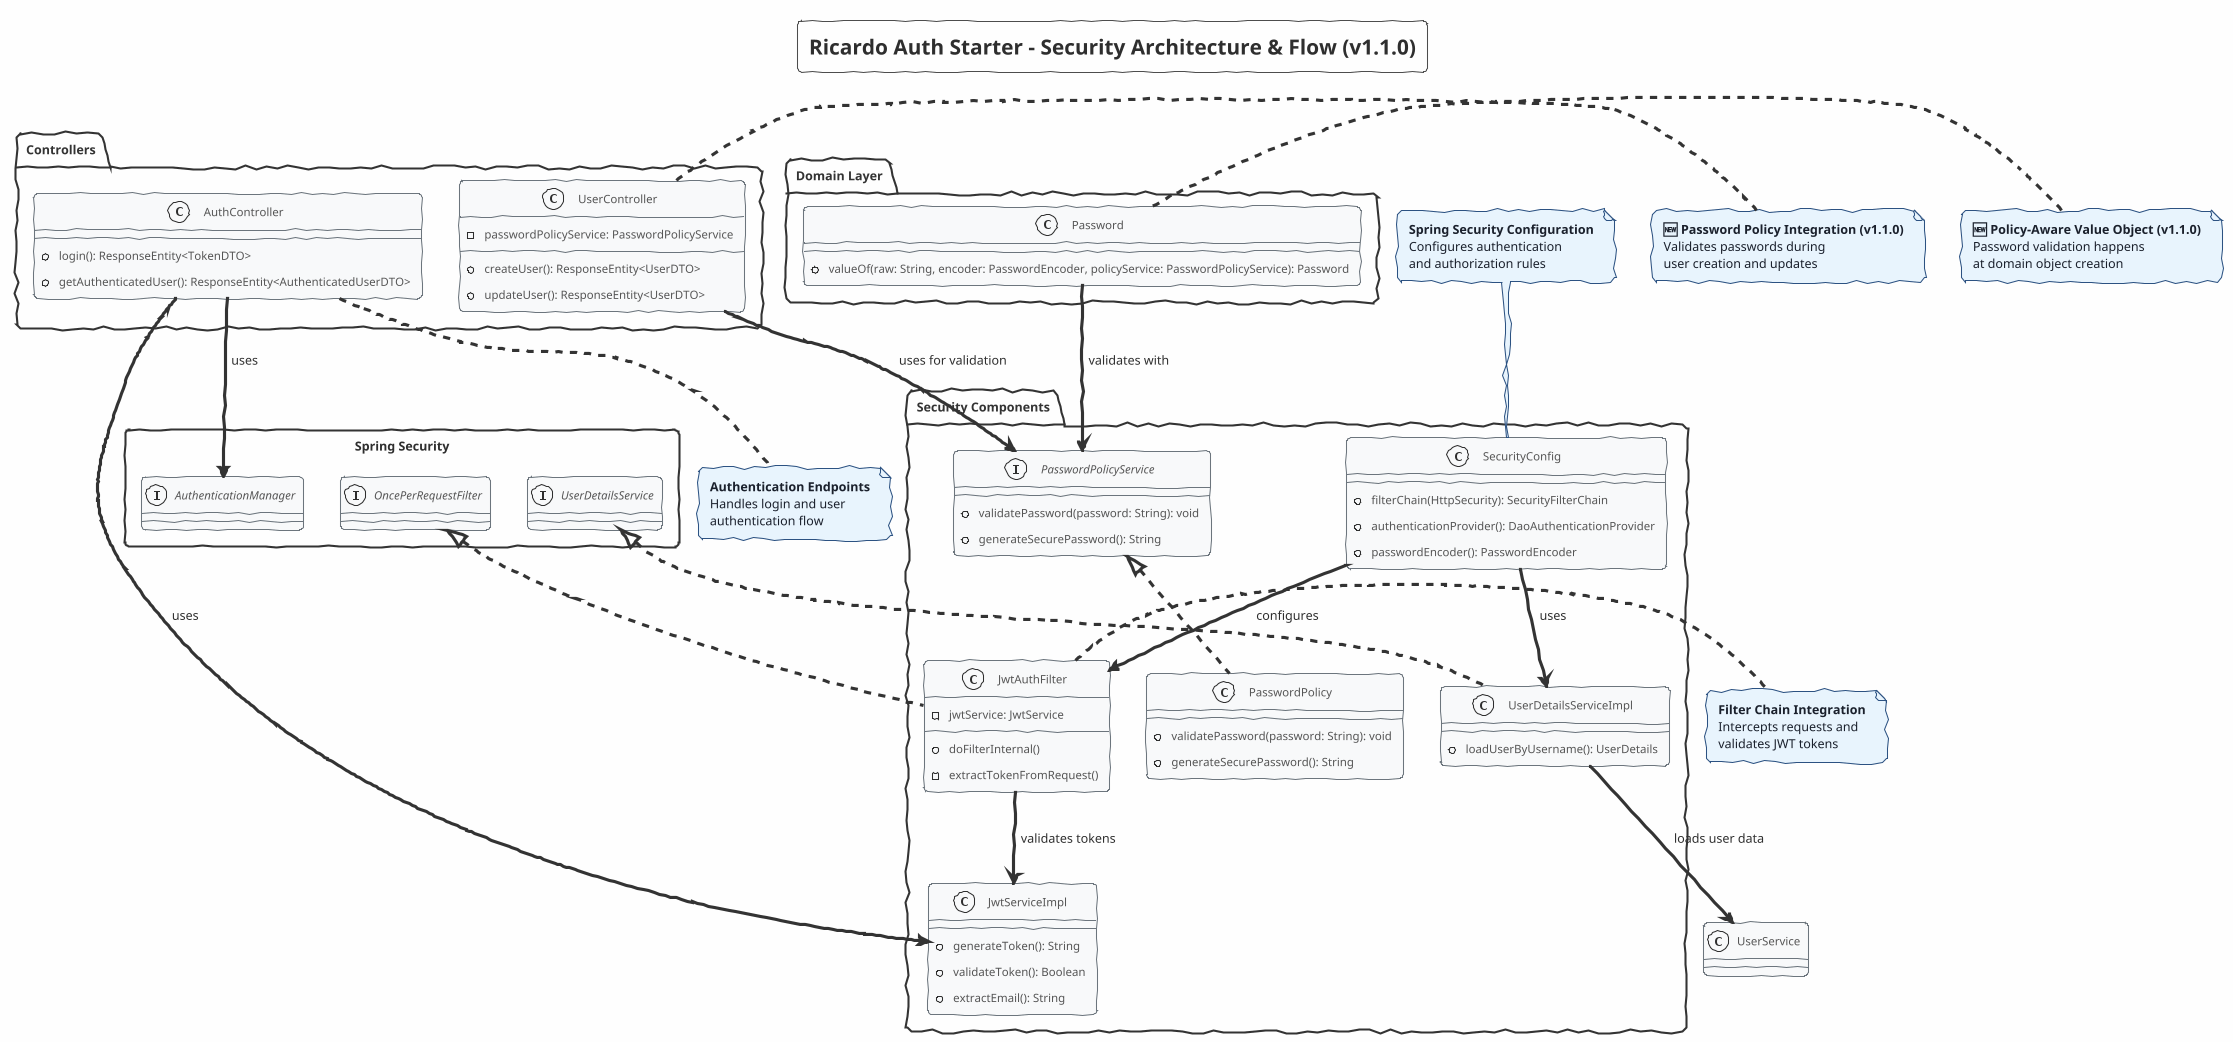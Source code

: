 @startuml Auth Starter - Security Flow

!theme sketchy-outline
skinparam backgroundColor #FEFEFE
skinparam classBackgroundColor #F8F9FA
skinparam classBorderColor #6C757D
skinparam noteBackgroundColor #E8F4FD
skinparam noteBorderColor #2C5282
skinparam noteFontColor #1A202C

title Ricardo Auth Starter - Security Architecture & Flow (v1.1.0)

package "Security Components" {
    class JwtAuthFilter {
        -jwtService: JwtService
        +doFilterInternal()
        -extractTokenFromRequest()
    }
    
    class SecurityConfig {
        +filterChain(HttpSecurity): SecurityFilterChain
        +authenticationProvider(): DaoAuthenticationProvider
        +passwordEncoder(): PasswordEncoder
    }
    
    class JwtServiceImpl {
        +generateToken(): String
        +validateToken(): Boolean
        +extractEmail(): String
    }
    
    class UserDetailsServiceImpl {
        +loadUserByUsername(): UserDetails
    }
    
    ' 🆕 ADD: Password Policy Service
    interface PasswordPolicyService {
        +validatePassword(password: String): void
        +generateSecurePassword(): String
    }
    
    class PasswordPolicy {
        +validatePassword(password: String): void
        +generateSecurePassword(): String
    }
}

package "Controllers" {
    class AuthController {
        +login(): ResponseEntity<TokenDTO>
        +getAuthenticatedUser(): ResponseEntity<AuthenticatedUserDTO>
    }
    
    ' 🆕 UPDATED: UserController now uses PasswordPolicyService
    class UserController {
        -passwordPolicyService: PasswordPolicyService
        +createUser(): ResponseEntity<UserDTO>
        +updateUser(): ResponseEntity<UserDTO>
    }
}

package "Domain Layer" {
    class Password {
        +valueOf(raw: String, encoder: PasswordEncoder, policyService: PasswordPolicyService): Password
    }
}

package "Spring Security" <<Rectangle>> {
    interface OncePerRequestFilter
    interface UserDetailsService
    interface AuthenticationManager
}

' Relationships
JwtAuthFilter .up.|> OncePerRequestFilter
UserDetailsServiceImpl .up.|> UserDetailsService
PasswordPolicy .up.|> PasswordPolicyService
SecurityConfig --> JwtAuthFilter : configures
SecurityConfig --> UserDetailsServiceImpl : uses
AuthController --> JwtServiceImpl : uses
AuthController --> AuthenticationManager : uses
JwtAuthFilter --> JwtServiceImpl : validates tokens
UserDetailsServiceImpl --> UserService : loads user data

' 🆕 NEW: Password Policy Integration
UserController --> PasswordPolicyService : uses for validation
Password --> PasswordPolicyService : validates with

note right of JwtAuthFilter #E8F4FD
  **Filter Chain Integration**
  Intercepts requests and
  validates JWT tokens
end note

note top of SecurityConfig #E8F4FD
  **Spring Security Configuration**
  Configures authentication
  and authorization rules
end note

note bottom of AuthController #E8F4FD
  **Authentication Endpoints**
  Handles login and user
  authentication flow
end note

note right of UserController #E8F4FD
  **🆕 Password Policy Integration (v1.1.0)**
  Validates passwords during
  user creation and updates
end note

note left of Password #E8F4FD
  **🆕 Policy-Aware Value Object (v1.1.0)**
  Password validation happens
  at domain object creation
end note

@enduml